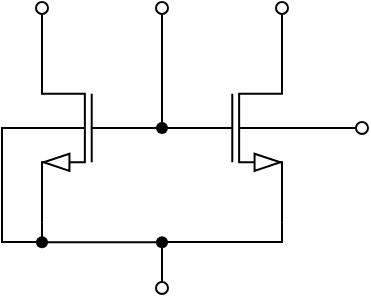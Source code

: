 <mxfile version="22.1.2" type="device">
  <diagram name="ページ1" id="O3tElxud9iMP7DyUNOIb">
    <mxGraphModel dx="574" dy="334" grid="1" gridSize="10" guides="1" tooltips="1" connect="1" arrows="1" fold="1" page="1" pageScale="1" pageWidth="827" pageHeight="1169" math="1" shadow="0">
      <root>
        <mxCell id="0" />
        <mxCell id="1" parent="0" />
        <mxCell id="50dE9C6nKHuc_68Oudyv-21" style="edgeStyle=orthogonalEdgeStyle;shape=connector;rounded=0;orthogonalLoop=1;jettySize=auto;html=1;exitX=1;exitY=0;exitDx=0;exitDy=0;exitPerimeter=0;entryX=0.5;entryY=1;entryDx=0;entryDy=0;labelBackgroundColor=default;strokeColor=default;align=center;verticalAlign=middle;fontFamily=Helvetica;fontSize=11;fontColor=default;endArrow=none;endFill=0;" edge="1" parent="1" target="50dE9C6nKHuc_68Oudyv-3">
          <mxGeometry relative="1" as="geometry">
            <mxPoint x="200.0" y="212.857" as="sourcePoint" />
          </mxGeometry>
        </mxCell>
        <mxCell id="50dE9C6nKHuc_68Oudyv-1" value="" style="verticalLabelPosition=bottom;shadow=0;dashed=0;align=center;html=1;verticalAlign=top;shape=mxgraph.electrical.transistors.nmos_bulk;pointerEvents=1;flipH=1;" vertex="1" parent="1">
          <mxGeometry x="200" y="190" width="60" height="100" as="geometry" />
        </mxCell>
        <mxCell id="50dE9C6nKHuc_68Oudyv-10" style="edgeStyle=orthogonalEdgeStyle;shape=connector;rounded=0;orthogonalLoop=1;jettySize=auto;html=1;exitX=1;exitY=0;exitDx=0;exitDy=0;exitPerimeter=0;entryX=0.5;entryY=1;entryDx=0;entryDy=0;labelBackgroundColor=default;strokeColor=default;align=center;verticalAlign=middle;fontFamily=Helvetica;fontSize=11;fontColor=default;endArrow=none;endFill=0;" edge="1" parent="1" target="50dE9C6nKHuc_68Oudyv-4">
          <mxGeometry relative="1" as="geometry">
            <mxPoint x="320" y="212.857" as="sourcePoint" />
          </mxGeometry>
        </mxCell>
        <mxCell id="50dE9C6nKHuc_68Oudyv-25" style="edgeStyle=orthogonalEdgeStyle;shape=connector;rounded=0;orthogonalLoop=1;jettySize=auto;html=1;exitX=1;exitY=0.5;exitDx=0;exitDy=0;exitPerimeter=0;entryX=0;entryY=0.5;entryDx=0;entryDy=0;labelBackgroundColor=default;strokeColor=default;align=center;verticalAlign=middle;fontFamily=Helvetica;fontSize=11;fontColor=default;endArrow=none;endFill=0;" edge="1" parent="1" source="50dE9C6nKHuc_68Oudyv-2" target="50dE9C6nKHuc_68Oudyv-24">
          <mxGeometry relative="1" as="geometry" />
        </mxCell>
        <mxCell id="50dE9C6nKHuc_68Oudyv-2" value="" style="verticalLabelPosition=bottom;shadow=0;dashed=0;align=center;html=1;verticalAlign=top;shape=mxgraph.electrical.transistors.nmos_bulk;pointerEvents=1;" vertex="1" parent="1">
          <mxGeometry x="260" y="190" width="60" height="100" as="geometry" />
        </mxCell>
        <mxCell id="50dE9C6nKHuc_68Oudyv-3" value="" style="verticalLabelPosition=bottom;shadow=0;dashed=0;align=center;html=1;verticalAlign=top;strokeWidth=1;shape=ellipse;perimeter=ellipsePerimeter;fontFamily=Helvetica;fontSize=11;fontColor=default;aspect=fixed;" vertex="1" parent="1">
          <mxGeometry x="197" y="177.0" width="6" height="6" as="geometry" />
        </mxCell>
        <mxCell id="50dE9C6nKHuc_68Oudyv-4" value="" style="verticalLabelPosition=bottom;shadow=0;dashed=0;align=center;html=1;verticalAlign=top;strokeWidth=1;shape=ellipse;perimeter=ellipsePerimeter;fontFamily=Helvetica;fontSize=11;fontColor=default;aspect=fixed;" vertex="1" parent="1">
          <mxGeometry x="317" y="177.0" width="6" height="6" as="geometry" />
        </mxCell>
        <mxCell id="50dE9C6nKHuc_68Oudyv-5" value="" style="verticalLabelPosition=bottom;shadow=0;dashed=0;align=center;html=1;verticalAlign=top;strokeWidth=1;shape=ellipse;perimeter=ellipsePerimeter;fontFamily=Helvetica;fontSize=11;fontColor=default;aspect=fixed;" vertex="1" parent="1">
          <mxGeometry x="257" y="317.0" width="6" height="6" as="geometry" />
        </mxCell>
        <mxCell id="50dE9C6nKHuc_68Oudyv-8" value="" style="verticalLabelPosition=bottom;shadow=0;dashed=0;align=center;html=1;verticalAlign=top;strokeWidth=1;shape=ellipse;perimeter=ellipsePerimeter;fontFamily=Helvetica;fontSize=11;fontColor=default;aspect=fixed;" vertex="1" parent="1">
          <mxGeometry x="257" y="177.0" width="6" height="6" as="geometry" />
        </mxCell>
        <mxCell id="50dE9C6nKHuc_68Oudyv-11" value="" style="shape=waypoint;sketch=0;fillStyle=solid;size=6;pointerEvents=1;points=[];fillColor=none;resizable=0;rotatable=0;perimeter=centerPerimeter;snapToPoint=1;fontFamily=Helvetica;fontSize=11;fontColor=default;" vertex="1" parent="1">
          <mxGeometry x="190" y="287.14" width="20" height="20" as="geometry" />
        </mxCell>
        <mxCell id="50dE9C6nKHuc_68Oudyv-17" value="" style="shape=waypoint;sketch=0;fillStyle=solid;size=6;pointerEvents=1;points=[];fillColor=none;resizable=0;rotatable=0;perimeter=centerPerimeter;snapToPoint=1;fontFamily=Helvetica;fontSize=11;fontColor=default;" vertex="1" parent="1">
          <mxGeometry x="250" y="230" width="20" height="20" as="geometry" />
        </mxCell>
        <mxCell id="50dE9C6nKHuc_68Oudyv-18" style="edgeStyle=orthogonalEdgeStyle;shape=connector;rounded=0;orthogonalLoop=1;jettySize=auto;html=1;exitX=0;exitY=0.5;exitDx=0;exitDy=0;exitPerimeter=0;entryX=0.047;entryY=0.556;entryDx=0;entryDy=0;entryPerimeter=0;labelBackgroundColor=default;strokeColor=default;align=center;verticalAlign=middle;fontFamily=Helvetica;fontSize=11;fontColor=default;endArrow=none;endFill=0;" edge="1" parent="1" source="50dE9C6nKHuc_68Oudyv-2" target="50dE9C6nKHuc_68Oudyv-17">
          <mxGeometry relative="1" as="geometry" />
        </mxCell>
        <mxCell id="50dE9C6nKHuc_68Oudyv-19" style="edgeStyle=orthogonalEdgeStyle;shape=connector;rounded=0;orthogonalLoop=1;jettySize=auto;html=1;exitX=0;exitY=0.5;exitDx=0;exitDy=0;exitPerimeter=0;entryX=1.015;entryY=0.766;entryDx=0;entryDy=0;entryPerimeter=0;labelBackgroundColor=default;strokeColor=default;align=center;verticalAlign=middle;fontFamily=Helvetica;fontSize=11;fontColor=default;endArrow=none;endFill=0;" edge="1" parent="1" source="50dE9C6nKHuc_68Oudyv-1" target="50dE9C6nKHuc_68Oudyv-17">
          <mxGeometry relative="1" as="geometry" />
        </mxCell>
        <mxCell id="50dE9C6nKHuc_68Oudyv-20" style="edgeStyle=orthogonalEdgeStyle;shape=connector;rounded=0;orthogonalLoop=1;jettySize=auto;html=1;exitX=1;exitY=1;exitDx=0;exitDy=0;exitPerimeter=0;entryX=0.603;entryY=0.966;entryDx=0;entryDy=0;entryPerimeter=0;labelBackgroundColor=default;strokeColor=default;align=center;verticalAlign=middle;fontFamily=Helvetica;fontSize=11;fontColor=default;endArrow=none;endFill=0;" edge="1" parent="1" source="50dE9C6nKHuc_68Oudyv-1" target="50dE9C6nKHuc_68Oudyv-11">
          <mxGeometry relative="1" as="geometry" />
        </mxCell>
        <mxCell id="50dE9C6nKHuc_68Oudyv-22" style="edgeStyle=orthogonalEdgeStyle;shape=connector;rounded=0;orthogonalLoop=1;jettySize=auto;html=1;exitX=0.5;exitY=1;exitDx=0;exitDy=0;entryX=0.313;entryY=0.944;entryDx=0;entryDy=0;entryPerimeter=0;labelBackgroundColor=default;strokeColor=default;align=center;verticalAlign=middle;fontFamily=Helvetica;fontSize=11;fontColor=default;endArrow=none;endFill=0;" edge="1" parent="1" source="50dE9C6nKHuc_68Oudyv-8" target="50dE9C6nKHuc_68Oudyv-17">
          <mxGeometry relative="1" as="geometry" />
        </mxCell>
        <mxCell id="50dE9C6nKHuc_68Oudyv-23" style="edgeStyle=orthogonalEdgeStyle;shape=connector;rounded=0;orthogonalLoop=1;jettySize=auto;html=1;exitX=1;exitY=0.5;exitDx=0;exitDy=0;exitPerimeter=0;entryX=1.044;entryY=0.196;entryDx=0;entryDy=0;entryPerimeter=0;labelBackgroundColor=default;strokeColor=default;align=center;verticalAlign=middle;fontFamily=Helvetica;fontSize=11;fontColor=default;endArrow=none;endFill=0;" edge="1" parent="1" source="50dE9C6nKHuc_68Oudyv-1" target="50dE9C6nKHuc_68Oudyv-11">
          <mxGeometry relative="1" as="geometry">
            <Array as="points">
              <mxPoint x="180" y="240" />
              <mxPoint x="180" y="297" />
              <mxPoint x="200" y="297" />
            </Array>
          </mxGeometry>
        </mxCell>
        <mxCell id="50dE9C6nKHuc_68Oudyv-24" value="" style="verticalLabelPosition=bottom;shadow=0;dashed=0;align=center;html=1;verticalAlign=top;strokeWidth=1;shape=ellipse;perimeter=ellipsePerimeter;fontFamily=Helvetica;fontSize=11;fontColor=default;aspect=fixed;" vertex="1" parent="1">
          <mxGeometry x="357" y="237.0" width="6" height="6" as="geometry" />
        </mxCell>
        <mxCell id="50dE9C6nKHuc_68Oudyv-26" value="" style="shape=waypoint;sketch=0;fillStyle=solid;size=6;pointerEvents=1;points=[];fillColor=none;resizable=0;rotatable=0;perimeter=centerPerimeter;snapToPoint=1;fontFamily=Helvetica;fontSize=11;fontColor=default;" vertex="1" parent="1">
          <mxGeometry x="250" y="287.14" width="20" height="20" as="geometry" />
        </mxCell>
        <mxCell id="50dE9C6nKHuc_68Oudyv-27" style="edgeStyle=orthogonalEdgeStyle;shape=connector;rounded=0;orthogonalLoop=1;jettySize=auto;html=1;entryX=0.002;entryY=0.535;entryDx=0;entryDy=0;entryPerimeter=0;labelBackgroundColor=default;strokeColor=default;align=center;verticalAlign=middle;fontFamily=Helvetica;fontSize=11;fontColor=default;endArrow=none;endFill=0;" edge="1" parent="1" source="50dE9C6nKHuc_68Oudyv-11" target="50dE9C6nKHuc_68Oudyv-26">
          <mxGeometry relative="1" as="geometry" />
        </mxCell>
        <mxCell id="50dE9C6nKHuc_68Oudyv-28" style="edgeStyle=orthogonalEdgeStyle;shape=connector;rounded=0;orthogonalLoop=1;jettySize=auto;html=1;exitX=1;exitY=1;exitDx=0;exitDy=0;exitPerimeter=0;entryX=0.914;entryY=0.639;entryDx=0;entryDy=0;entryPerimeter=0;labelBackgroundColor=default;strokeColor=default;align=center;verticalAlign=middle;fontFamily=Helvetica;fontSize=11;fontColor=default;endArrow=none;endFill=0;" edge="1" parent="1" source="50dE9C6nKHuc_68Oudyv-2" target="50dE9C6nKHuc_68Oudyv-26">
          <mxGeometry relative="1" as="geometry">
            <Array as="points">
              <mxPoint x="320" y="297" />
              <mxPoint x="260" y="297" />
            </Array>
          </mxGeometry>
        </mxCell>
        <mxCell id="50dE9C6nKHuc_68Oudyv-29" style="edgeStyle=orthogonalEdgeStyle;shape=connector;rounded=0;orthogonalLoop=1;jettySize=auto;html=1;exitX=0.5;exitY=0;exitDx=0;exitDy=0;entryX=0.618;entryY=0.007;entryDx=0;entryDy=0;entryPerimeter=0;labelBackgroundColor=default;strokeColor=default;align=center;verticalAlign=middle;fontFamily=Helvetica;fontSize=11;fontColor=default;endArrow=none;endFill=0;" edge="1" parent="1" source="50dE9C6nKHuc_68Oudyv-5" target="50dE9C6nKHuc_68Oudyv-26">
          <mxGeometry relative="1" as="geometry" />
        </mxCell>
      </root>
    </mxGraphModel>
  </diagram>
</mxfile>
